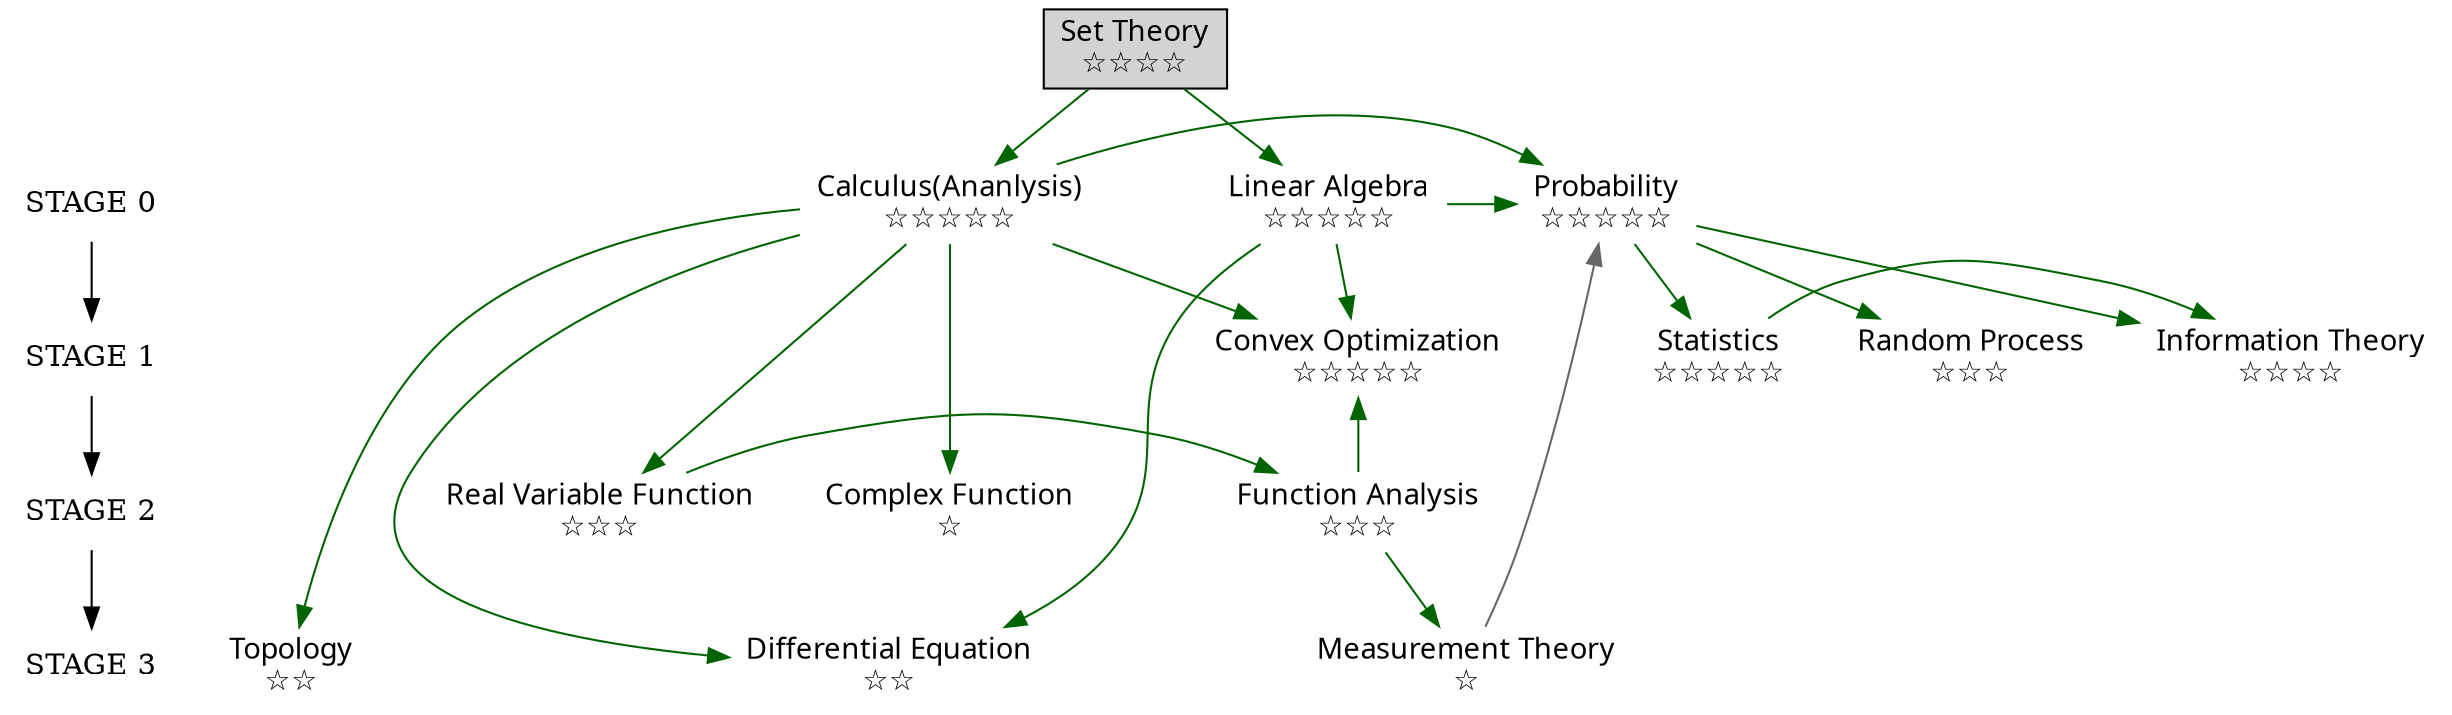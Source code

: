 digraph ML_Math{           //设置分辨率
	dpi = 320;
	//graph[bgcolor="cadetblue"];
	{
		node[shape=plaintext]
		"STAGE 0"->"STAGE 1"->"STAGE 2"->"STAGE 3";
	}
	{
		node[shape=plaintext,fontname="SimSon"]
		complex_fun[label="Complex Function\n☆"];
		real_analysis[label="Real Variable Function\n☆☆☆"];
		function_analysis[label="Function Analysis\n☆☆☆"];
		set_theory[label="Set Theory\n☆☆☆☆",shape=record,style=filled];
		cal_analysis[label="Calculus(Ananlysis)\n☆☆☆☆☆"];
		linear_algebra[label="Linear Algebra\n☆☆☆☆☆"];
		diff_equation[label="Differential Equation\n☆☆"];
		convex_opt[label="Convex Optimization\n☆☆☆☆☆"];
		measurement_theory[label="Measurement Theory\n☆"];
		probability[label="Probability\n☆☆☆☆☆"];
		statistics[label="Statistics\n☆☆☆☆☆"];
		random_process[label="Random Process\n☆☆☆"];
		information_theory[label="Information Theory\n☆☆☆☆"];
		topology[label="Topology\n☆☆"]


	}
	{
		{rank=same;"STAGE 0";cal_analysis;linear_algebra;probability;}
		{rank=same;"STAGE 1";statistics;information_theory;random_process;convex_opt;}
		{rank=same;"STAGE 2";complex_fun;real_analysis;function_analysis;}
		{rank=same;"STAGE 3";measurement_theory;topology;diff_equation;}
	}
	{
		edge[color=darkgreen]
		set_theory->cal_analysis;
		set_theory->linear_algebra;
		linear_algebra->diff_equation;
		linear_algebra->probability;
		linear_algebra->convex_opt;
		cal_analysis->diff_equation;
		cal_analysis->probability;
		cal_analysis->complex_fun;
		cal_analysis->convex_opt;
		cal_analysis->real_analysis;
		cal_analysis->topology;
		real_analysis->function_analysis;
		function_analysis->convex_opt;
		function_analysis->measurement_theory;
		probability->statistics;
		probability->random_process;
		statistics->information_theory;
		probability->information_theory;
		measurement_theory->probability[color=gray40];
	}
	/*edge to machine learing*/
}
